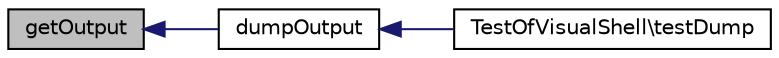 digraph "getOutput"
{
  edge [fontname="Helvetica",fontsize="10",labelfontname="Helvetica",labelfontsize="10"];
  node [fontname="Helvetica",fontsize="10",shape=record];
  rankdir="LR";
  Node1 [label="getOutput",height=0.2,width=0.4,color="black", fillcolor="grey75", style="filled" fontcolor="black"];
  Node1 -> Node2 [dir="back",color="midnightblue",fontsize="10",style="solid",fontname="Helvetica"];
  Node2 [label="dumpOutput",height=0.2,width=0.4,color="black", fillcolor="white", style="filled",URL="$class_shell_test_case.html#a1fcae311366bee5b29b77d496b74c844"];
  Node2 -> Node3 [dir="back",color="midnightblue",fontsize="10",style="solid",fontname="Helvetica"];
  Node3 [label="TestOfVisualShell\\testDump",height=0.2,width=0.4,color="black", fillcolor="white", style="filled",URL="$class_test_of_visual_shell.html#a054950b93fb5a74a2d2c89d38f5758ff"];
}
